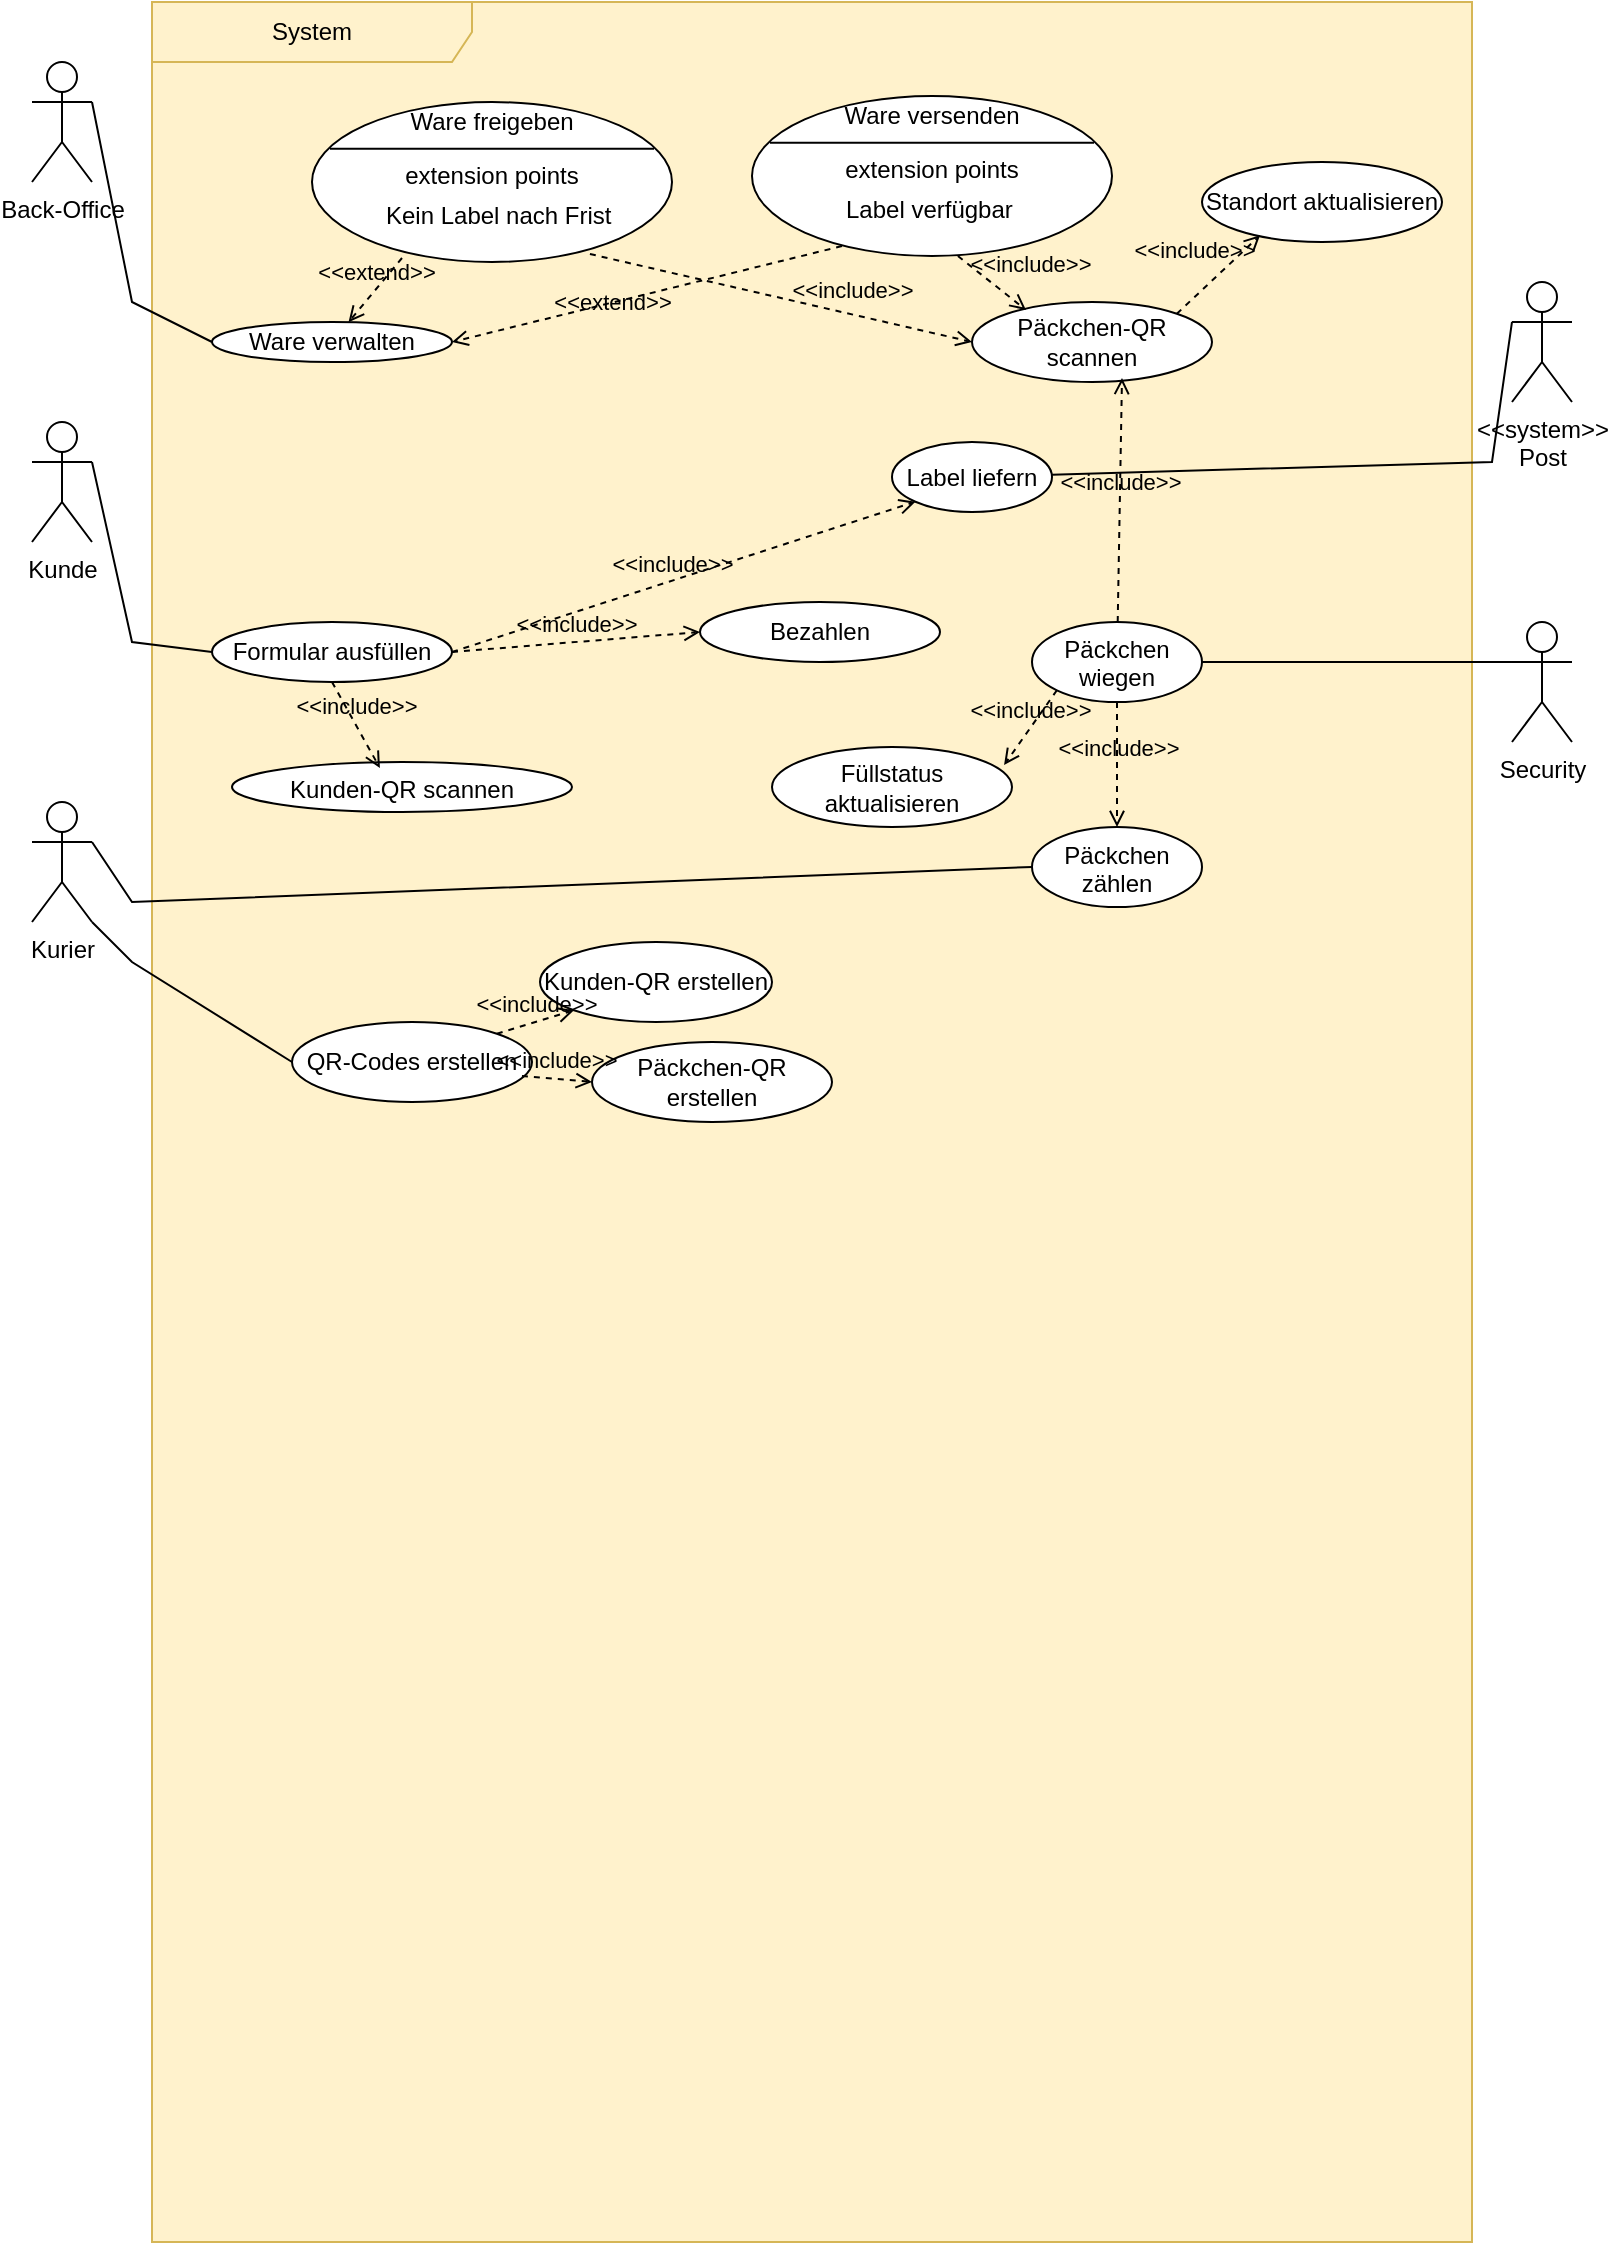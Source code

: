 <mxfile version="22.1.3" type="github">
  <diagram name="Seite-1" id="QL2GSqpA_WiwcAJyHZMA">
    <mxGraphModel dx="1674" dy="706" grid="1" gridSize="10" guides="1" tooltips="1" connect="1" arrows="1" fold="1" page="1" pageScale="1" pageWidth="827" pageHeight="1169" math="0" shadow="0">
      <root>
        <mxCell id="0" />
        <mxCell id="1" parent="0" />
        <mxCell id="UKI22RjMGTlyE8xqwT5Z-11" value="System" style="shape=umlFrame;whiteSpace=wrap;html=1;pointerEvents=0;recursiveResize=0;container=1;collapsible=0;width=160;fillStyle=auto;fillColor=#fff2cc;strokeColor=#d6b656;noLabel=0;gradientColor=none;swimlaneFillColor=#FFF2CC;" vertex="1" parent="1">
          <mxGeometry x="90" y="20" width="660" height="1120" as="geometry" />
        </mxCell>
        <mxCell id="UKI22RjMGTlyE8xqwT5Z-12" value="&lt;div&gt;Kunden-QR scannen&lt;br&gt;&lt;/div&gt;" style="ellipse;whiteSpace=wrap;html=1;verticalAlign=top;" vertex="1" parent="UKI22RjMGTlyE8xqwT5Z-11">
          <mxGeometry x="40" y="380" width="170" height="25" as="geometry" />
        </mxCell>
        <mxCell id="UKI22RjMGTlyE8xqwT5Z-14" value="Päckchen wiegen" style="ellipse;whiteSpace=wrap;html=1;verticalAlign=top;" vertex="1" parent="UKI22RjMGTlyE8xqwT5Z-11">
          <mxGeometry x="440" y="310" width="85" height="40" as="geometry" />
        </mxCell>
        <mxCell id="UKI22RjMGTlyE8xqwT5Z-18" value="Label liefern" style="ellipse;whiteSpace=wrap;html=1;dashed=0;" vertex="1" parent="UKI22RjMGTlyE8xqwT5Z-11">
          <mxGeometry x="370" y="220" width="80" height="35" as="geometry" />
        </mxCell>
        <mxCell id="UKI22RjMGTlyE8xqwT5Z-30" value="QR-Codes erstellen" style="ellipse;whiteSpace=wrap;html=1;" vertex="1" parent="UKI22RjMGTlyE8xqwT5Z-11">
          <mxGeometry x="70" y="510" width="120" height="40" as="geometry" />
        </mxCell>
        <mxCell id="UKI22RjMGTlyE8xqwT5Z-36" value="&amp;lt;&amp;lt;include&amp;gt;&amp;gt;" style="html=1;verticalAlign=bottom;labelBackgroundColor=none;endArrow=open;endFill=0;dashed=1;rounded=0;entryX=0.435;entryY=0.12;entryDx=0;entryDy=0;exitX=0.5;exitY=1;exitDx=0;exitDy=0;entryPerimeter=0;" edge="1" parent="UKI22RjMGTlyE8xqwT5Z-11" source="UKI22RjMGTlyE8xqwT5Z-37" target="UKI22RjMGTlyE8xqwT5Z-12">
          <mxGeometry width="160" relative="1" as="geometry">
            <mxPoint x="210" y="349" as="sourcePoint" />
            <mxPoint x="370" y="349" as="targetPoint" />
          </mxGeometry>
        </mxCell>
        <mxCell id="UKI22RjMGTlyE8xqwT5Z-35" value="&amp;lt;&amp;lt;include&amp;gt;&amp;gt;" style="html=1;verticalAlign=bottom;labelBackgroundColor=none;endArrow=open;endFill=0;dashed=1;rounded=0;entryX=0;entryY=1;entryDx=0;entryDy=0;exitX=1;exitY=0.5;exitDx=0;exitDy=0;" edge="1" parent="UKI22RjMGTlyE8xqwT5Z-11" source="UKI22RjMGTlyE8xqwT5Z-37" target="UKI22RjMGTlyE8xqwT5Z-18">
          <mxGeometry x="-0.051" y="-1" width="160" relative="1" as="geometry">
            <mxPoint x="220" y="280" as="sourcePoint" />
            <mxPoint x="380" y="280" as="targetPoint" />
            <mxPoint as="offset" />
          </mxGeometry>
        </mxCell>
        <mxCell id="UKI22RjMGTlyE8xqwT5Z-37" value="Formular ausfüllen" style="ellipse;whiteSpace=wrap;html=1;" vertex="1" parent="UKI22RjMGTlyE8xqwT5Z-11">
          <mxGeometry x="30" y="310" width="120" height="30" as="geometry" />
        </mxCell>
        <mxCell id="UKI22RjMGTlyE8xqwT5Z-39" value="Bezahlen" style="ellipse;whiteSpace=wrap;html=1;" vertex="1" parent="UKI22RjMGTlyE8xqwT5Z-11">
          <mxGeometry x="274" y="300" width="120" height="30" as="geometry" />
        </mxCell>
        <mxCell id="UKI22RjMGTlyE8xqwT5Z-41" value="Ware verwalten" style="ellipse;whiteSpace=wrap;html=1;" vertex="1" parent="UKI22RjMGTlyE8xqwT5Z-11">
          <mxGeometry x="30" y="160" width="120" height="20" as="geometry" />
        </mxCell>
        <mxCell id="UKI22RjMGTlyE8xqwT5Z-43" value="" style="shape=ellipse;container=1;horizontal=1;horizontalStack=0;resizeParent=1;resizeParentMax=0;resizeLast=0;html=1;dashed=0;collapsible=0;" vertex="1" parent="UKI22RjMGTlyE8xqwT5Z-11">
          <mxGeometry x="80" y="50" width="180" height="80" as="geometry" />
        </mxCell>
        <mxCell id="UKI22RjMGTlyE8xqwT5Z-44" value="Ware freigeben" style="html=1;strokeColor=none;fillColor=none;align=center;verticalAlign=middle;rotatable=0;whiteSpace=wrap;" vertex="1" parent="UKI22RjMGTlyE8xqwT5Z-43">
          <mxGeometry width="180" height="20" as="geometry" />
        </mxCell>
        <mxCell id="UKI22RjMGTlyE8xqwT5Z-45" value="" style="line;strokeWidth=1;fillColor=none;rotatable=0;labelPosition=right;points=[];portConstraint=eastwest;dashed=0;resizeWidth=1;" vertex="1" parent="UKI22RjMGTlyE8xqwT5Z-43">
          <mxGeometry x="9" y="20" width="162" height="6.667" as="geometry" />
        </mxCell>
        <mxCell id="UKI22RjMGTlyE8xqwT5Z-46" value="extension points" style="text;html=1;align=center;verticalAlign=middle;rotatable=0;fillColor=none;strokeColor=none;whiteSpace=wrap;" vertex="1" parent="UKI22RjMGTlyE8xqwT5Z-43">
          <mxGeometry y="26.667" width="180" height="20" as="geometry" />
        </mxCell>
        <mxCell id="UKI22RjMGTlyE8xqwT5Z-47" value="Kein Label nach Frist" style="text;html=1;align=left;verticalAlign=middle;rotatable=0;spacingLeft=25;fillColor=none;strokeColor=none;whiteSpace=wrap;" vertex="1" parent="UKI22RjMGTlyE8xqwT5Z-43">
          <mxGeometry x="10" y="46.67" width="170" height="20" as="geometry" />
        </mxCell>
        <mxCell id="UKI22RjMGTlyE8xqwT5Z-40" value="&amp;lt;&amp;lt;include&amp;gt;&amp;gt;" style="html=1;verticalAlign=bottom;labelBackgroundColor=none;endArrow=open;endFill=0;dashed=1;rounded=0;entryX=0;entryY=0.5;entryDx=0;entryDy=0;exitX=1;exitY=0.5;exitDx=0;exitDy=0;" edge="1" parent="UKI22RjMGTlyE8xqwT5Z-11" source="UKI22RjMGTlyE8xqwT5Z-37" target="UKI22RjMGTlyE8xqwT5Z-39">
          <mxGeometry width="160" relative="1" as="geometry">
            <mxPoint x="170" y="330" as="sourcePoint" />
            <mxPoint x="440" y="385" as="targetPoint" />
          </mxGeometry>
        </mxCell>
        <mxCell id="UKI22RjMGTlyE8xqwT5Z-63" value="&amp;lt;&amp;lt;extend&amp;gt;&amp;gt;" style="html=1;verticalAlign=bottom;labelBackgroundColor=none;endArrow=open;endFill=0;dashed=1;rounded=0;exitX=0.25;exitY=0.975;exitDx=0;exitDy=0;exitPerimeter=0;" edge="1" parent="UKI22RjMGTlyE8xqwT5Z-11" source="UKI22RjMGTlyE8xqwT5Z-43" target="UKI22RjMGTlyE8xqwT5Z-41">
          <mxGeometry width="160" relative="1" as="geometry">
            <mxPoint x="440" y="310" as="sourcePoint" />
            <mxPoint x="600" y="310" as="targetPoint" />
          </mxGeometry>
        </mxCell>
        <mxCell id="UKI22RjMGTlyE8xqwT5Z-65" value="Päckchen-QR scannen" style="ellipse;whiteSpace=wrap;html=1;" vertex="1" parent="UKI22RjMGTlyE8xqwT5Z-11">
          <mxGeometry x="410" y="150" width="120" height="40" as="geometry" />
        </mxCell>
        <mxCell id="UKI22RjMGTlyE8xqwT5Z-66" value="Füllstatus aktualisieren" style="ellipse;whiteSpace=wrap;html=1;" vertex="1" parent="UKI22RjMGTlyE8xqwT5Z-11">
          <mxGeometry x="310" y="372.5" width="120" height="40" as="geometry" />
        </mxCell>
        <mxCell id="UKI22RjMGTlyE8xqwT5Z-67" value="&amp;lt;&amp;lt;include&amp;gt;&amp;gt;" style="html=1;verticalAlign=bottom;labelBackgroundColor=none;endArrow=open;endFill=0;dashed=1;rounded=0;entryX=0.967;entryY=0.225;entryDx=0;entryDy=0;exitX=0;exitY=1;exitDx=0;exitDy=0;entryPerimeter=0;" edge="1" parent="UKI22RjMGTlyE8xqwT5Z-11" source="UKI22RjMGTlyE8xqwT5Z-14" target="UKI22RjMGTlyE8xqwT5Z-66">
          <mxGeometry width="160" relative="1" as="geometry">
            <mxPoint x="410" y="449" as="sourcePoint" />
            <mxPoint x="498" y="380" as="targetPoint" />
          </mxGeometry>
        </mxCell>
        <mxCell id="UKI22RjMGTlyE8xqwT5Z-68" value="&amp;lt;&amp;lt;include&amp;gt;&amp;gt;" style="html=1;verticalAlign=bottom;labelBackgroundColor=none;endArrow=open;endFill=0;dashed=1;rounded=0;entryX=0.625;entryY=0.95;entryDx=0;entryDy=0;entryPerimeter=0;" edge="1" parent="UKI22RjMGTlyE8xqwT5Z-11" source="UKI22RjMGTlyE8xqwT5Z-14" target="UKI22RjMGTlyE8xqwT5Z-65">
          <mxGeometry width="160" relative="1" as="geometry">
            <mxPoint x="153" y="340" as="sourcePoint" />
            <mxPoint x="284" y="325" as="targetPoint" />
          </mxGeometry>
        </mxCell>
        <mxCell id="UKI22RjMGTlyE8xqwT5Z-69" value="&amp;lt;&amp;lt;include&amp;gt;&amp;gt;" style="html=1;verticalAlign=bottom;labelBackgroundColor=none;endArrow=open;endFill=0;dashed=1;rounded=0;entryX=0;entryY=0.5;entryDx=0;entryDy=0;exitX=0.772;exitY=0.95;exitDx=0;exitDy=0;exitPerimeter=0;" edge="1" parent="UKI22RjMGTlyE8xqwT5Z-11" source="UKI22RjMGTlyE8xqwT5Z-43" target="UKI22RjMGTlyE8xqwT5Z-65">
          <mxGeometry x="0.363" y="3" width="160" relative="1" as="geometry">
            <mxPoint x="218" y="399" as="sourcePoint" />
            <mxPoint x="450" y="340" as="targetPoint" />
            <mxPoint as="offset" />
          </mxGeometry>
        </mxCell>
        <mxCell id="UKI22RjMGTlyE8xqwT5Z-71" value="Standort aktualisieren" style="ellipse;whiteSpace=wrap;html=1;" vertex="1" parent="UKI22RjMGTlyE8xqwT5Z-11">
          <mxGeometry x="525" y="80" width="120" height="40" as="geometry" />
        </mxCell>
        <mxCell id="UKI22RjMGTlyE8xqwT5Z-72" value="&amp;lt;&amp;lt;include&amp;gt;&amp;gt;" style="html=1;verticalAlign=bottom;labelBackgroundColor=none;endArrow=open;endFill=0;dashed=1;rounded=0;entryX=0.242;entryY=0.917;entryDx=0;entryDy=0;exitX=1;exitY=0;exitDx=0;exitDy=0;entryPerimeter=0;" edge="1" parent="UKI22RjMGTlyE8xqwT5Z-11" source="UKI22RjMGTlyE8xqwT5Z-65" target="UKI22RjMGTlyE8xqwT5Z-71">
          <mxGeometry x="-0.235" y="11" width="160" relative="1" as="geometry">
            <mxPoint x="153" y="340" as="sourcePoint" />
            <mxPoint x="284" y="325" as="targetPoint" />
            <mxPoint as="offset" />
          </mxGeometry>
        </mxCell>
        <mxCell id="UKI22RjMGTlyE8xqwT5Z-74" value="Päckchen zählen" style="ellipse;whiteSpace=wrap;html=1;verticalAlign=top;" vertex="1" parent="UKI22RjMGTlyE8xqwT5Z-11">
          <mxGeometry x="440" y="412.5" width="85" height="40" as="geometry" />
        </mxCell>
        <mxCell id="UKI22RjMGTlyE8xqwT5Z-75" value="&amp;lt;&amp;lt;include&amp;gt;&amp;gt;" style="html=1;verticalAlign=bottom;labelBackgroundColor=none;endArrow=open;endFill=0;dashed=1;rounded=0;entryX=0.5;entryY=0;entryDx=0;entryDy=0;exitX=0.5;exitY=1;exitDx=0;exitDy=0;" edge="1" parent="UKI22RjMGTlyE8xqwT5Z-11" source="UKI22RjMGTlyE8xqwT5Z-14" target="UKI22RjMGTlyE8xqwT5Z-74">
          <mxGeometry width="160" relative="1" as="geometry">
            <mxPoint x="463" y="354" as="sourcePoint" />
            <mxPoint x="436" y="392" as="targetPoint" />
          </mxGeometry>
        </mxCell>
        <mxCell id="UKI22RjMGTlyE8xqwT5Z-81" value="Kunden-QR erstellen" style="ellipse;whiteSpace=wrap;html=1;" vertex="1" parent="UKI22RjMGTlyE8xqwT5Z-11">
          <mxGeometry x="194" y="470" width="116" height="40" as="geometry" />
        </mxCell>
        <mxCell id="UKI22RjMGTlyE8xqwT5Z-80" value="Päckchen-QR erstellen" style="ellipse;whiteSpace=wrap;html=1;" vertex="1" parent="UKI22RjMGTlyE8xqwT5Z-11">
          <mxGeometry x="220" y="520" width="120" height="40" as="geometry" />
        </mxCell>
        <mxCell id="UKI22RjMGTlyE8xqwT5Z-82" value="&amp;lt;&amp;lt;include&amp;gt;&amp;gt;" style="html=1;verticalAlign=bottom;labelBackgroundColor=none;endArrow=open;endFill=0;dashed=1;rounded=0;entryX=0;entryY=0.5;entryDx=0;entryDy=0;exitX=0.958;exitY=0.675;exitDx=0;exitDy=0;exitPerimeter=0;" edge="1" parent="UKI22RjMGTlyE8xqwT5Z-11" source="UKI22RjMGTlyE8xqwT5Z-30" target="UKI22RjMGTlyE8xqwT5Z-80">
          <mxGeometry width="160" relative="1" as="geometry">
            <mxPoint x="193" y="640" as="sourcePoint" />
            <mxPoint x="324" y="625" as="targetPoint" />
          </mxGeometry>
        </mxCell>
        <mxCell id="UKI22RjMGTlyE8xqwT5Z-83" value="&amp;lt;&amp;lt;include&amp;gt;&amp;gt;" style="html=1;verticalAlign=bottom;labelBackgroundColor=none;endArrow=open;endFill=0;dashed=1;rounded=0;entryX=0;entryY=1;entryDx=0;entryDy=0;exitX=1;exitY=0;exitDx=0;exitDy=0;" edge="1" parent="UKI22RjMGTlyE8xqwT5Z-11" source="UKI22RjMGTlyE8xqwT5Z-30" target="UKI22RjMGTlyE8xqwT5Z-81">
          <mxGeometry width="160" relative="1" as="geometry">
            <mxPoint x="195" y="547" as="sourcePoint" />
            <mxPoint x="231" y="559" as="targetPoint" />
          </mxGeometry>
        </mxCell>
        <mxCell id="UKI22RjMGTlyE8xqwT5Z-2" value="Back-Office" style="shape=umlActor;verticalLabelPosition=bottom;verticalAlign=top;html=1;" vertex="1" parent="1">
          <mxGeometry x="30" y="50" width="30" height="60" as="geometry" />
        </mxCell>
        <mxCell id="UKI22RjMGTlyE8xqwT5Z-3" value="Security" style="shape=umlActor;verticalLabelPosition=bottom;verticalAlign=top;html=1;" vertex="1" parent="1">
          <mxGeometry x="770" y="330" width="30" height="60" as="geometry" />
        </mxCell>
        <mxCell id="UKI22RjMGTlyE8xqwT5Z-4" value="Kunde" style="shape=umlActor;verticalLabelPosition=bottom;verticalAlign=top;html=1;" vertex="1" parent="1">
          <mxGeometry x="30" y="230" width="30" height="60" as="geometry" />
        </mxCell>
        <mxCell id="UKI22RjMGTlyE8xqwT5Z-5" value="Kurier" style="shape=umlActor;verticalLabelPosition=bottom;verticalAlign=top;html=1;" vertex="1" parent="1">
          <mxGeometry x="30" y="420" width="30" height="60" as="geometry" />
        </mxCell>
        <mxCell id="UKI22RjMGTlyE8xqwT5Z-25" value="" style="endArrow=none;html=1;rounded=0;entryX=0;entryY=0.333;entryDx=0;entryDy=0;entryPerimeter=0;exitX=1;exitY=0.5;exitDx=0;exitDy=0;" edge="1" parent="1" source="UKI22RjMGTlyE8xqwT5Z-14" target="UKI22RjMGTlyE8xqwT5Z-3">
          <mxGeometry width="50" height="50" relative="1" as="geometry">
            <mxPoint x="670" y="440" as="sourcePoint" />
            <mxPoint x="630" y="490" as="targetPoint" />
          </mxGeometry>
        </mxCell>
        <mxCell id="UKI22RjMGTlyE8xqwT5Z-26" value="" style="endArrow=none;html=1;rounded=0;entryX=0;entryY=0.333;entryDx=0;entryDy=0;entryPerimeter=0;" edge="1" parent="1" source="UKI22RjMGTlyE8xqwT5Z-18" target="UKI22RjMGTlyE8xqwT5Z-27">
          <mxGeometry width="50" height="50" relative="1" as="geometry">
            <mxPoint x="580" y="540" as="sourcePoint" />
            <mxPoint x="652.08" y="304.03" as="targetPoint" />
            <Array as="points">
              <mxPoint x="760" y="250" />
            </Array>
          </mxGeometry>
        </mxCell>
        <mxCell id="UKI22RjMGTlyE8xqwT5Z-27" value="&lt;div&gt;&amp;lt;&amp;lt;system&amp;gt;&amp;gt;&lt;/div&gt;&lt;div&gt;Post&lt;br&gt;&lt;/div&gt;" style="shape=umlActor;verticalLabelPosition=bottom;verticalAlign=top;html=1;" vertex="1" parent="1">
          <mxGeometry x="770.0" y="160" width="30" height="60" as="geometry" />
        </mxCell>
        <mxCell id="UKI22RjMGTlyE8xqwT5Z-38" value="" style="endArrow=none;html=1;rounded=0;entryX=0;entryY=0.5;entryDx=0;entryDy=0;exitX=1;exitY=0.333;exitDx=0;exitDy=0;exitPerimeter=0;" edge="1" parent="1" source="UKI22RjMGTlyE8xqwT5Z-4" target="UKI22RjMGTlyE8xqwT5Z-37">
          <mxGeometry width="50" height="50" relative="1" as="geometry">
            <mxPoint x="60" y="500" as="sourcePoint" />
            <mxPoint x="130" y="500" as="targetPoint" />
            <Array as="points">
              <mxPoint x="80" y="340" />
            </Array>
          </mxGeometry>
        </mxCell>
        <mxCell id="UKI22RjMGTlyE8xqwT5Z-42" value="" style="endArrow=none;html=1;rounded=0;entryX=0;entryY=0.5;entryDx=0;entryDy=0;exitX=1;exitY=0.333;exitDx=0;exitDy=0;exitPerimeter=0;" edge="1" parent="1" source="UKI22RjMGTlyE8xqwT5Z-2" target="UKI22RjMGTlyE8xqwT5Z-41">
          <mxGeometry width="50" height="50" relative="1" as="geometry">
            <mxPoint x="70" y="380" as="sourcePoint" />
            <mxPoint x="130" y="390" as="targetPoint" />
            <Array as="points">
              <mxPoint x="80" y="170" />
            </Array>
          </mxGeometry>
        </mxCell>
        <mxCell id="UKI22RjMGTlyE8xqwT5Z-58" value="" style="shape=ellipse;container=1;horizontal=1;horizontalStack=0;resizeParent=1;resizeParentMax=0;resizeLast=0;html=1;dashed=0;collapsible=0;" vertex="1" parent="1">
          <mxGeometry x="390" y="67" width="180" height="80" as="geometry" />
        </mxCell>
        <mxCell id="UKI22RjMGTlyE8xqwT5Z-59" value="Ware versenden" style="html=1;strokeColor=none;fillColor=none;align=center;verticalAlign=middle;rotatable=0;whiteSpace=wrap;" vertex="1" parent="UKI22RjMGTlyE8xqwT5Z-58">
          <mxGeometry width="180" height="20" as="geometry" />
        </mxCell>
        <mxCell id="UKI22RjMGTlyE8xqwT5Z-60" value="" style="line;strokeWidth=1;fillColor=none;rotatable=0;labelPosition=right;points=[];portConstraint=eastwest;dashed=0;resizeWidth=1;" vertex="1" parent="UKI22RjMGTlyE8xqwT5Z-58">
          <mxGeometry x="9" y="20" width="162" height="6.667" as="geometry" />
        </mxCell>
        <mxCell id="UKI22RjMGTlyE8xqwT5Z-61" value="extension points" style="text;html=1;align=center;verticalAlign=middle;rotatable=0;fillColor=none;strokeColor=none;whiteSpace=wrap;" vertex="1" parent="UKI22RjMGTlyE8xqwT5Z-58">
          <mxGeometry y="26.667" width="180" height="20" as="geometry" />
        </mxCell>
        <mxCell id="UKI22RjMGTlyE8xqwT5Z-62" value="Label verfügbar" style="text;html=1;align=left;verticalAlign=middle;rotatable=0;spacingLeft=25;fillColor=none;strokeColor=none;whiteSpace=wrap;" vertex="1" parent="UKI22RjMGTlyE8xqwT5Z-58">
          <mxGeometry x="20" y="46.67" width="160" height="20" as="geometry" />
        </mxCell>
        <mxCell id="UKI22RjMGTlyE8xqwT5Z-64" value="&amp;lt;&amp;lt;extend&amp;gt;&amp;gt;" style="html=1;verticalAlign=bottom;labelBackgroundColor=none;endArrow=open;endFill=0;dashed=1;rounded=0;exitX=0.25;exitY=0.938;exitDx=0;exitDy=0;exitPerimeter=0;entryX=1;entryY=0.5;entryDx=0;entryDy=0;" edge="1" parent="1" source="UKI22RjMGTlyE8xqwT5Z-58" target="UKI22RjMGTlyE8xqwT5Z-41">
          <mxGeometry x="0.198" y="8" width="160" relative="1" as="geometry">
            <mxPoint x="225" y="278" as="sourcePoint" />
            <mxPoint x="198" y="310" as="targetPoint" />
            <mxPoint as="offset" />
          </mxGeometry>
        </mxCell>
        <mxCell id="UKI22RjMGTlyE8xqwT5Z-70" value="&amp;lt;&amp;lt;include&amp;gt;&amp;gt;" style="html=1;verticalAlign=bottom;labelBackgroundColor=none;endArrow=open;endFill=0;dashed=1;rounded=0;entryX=0.225;entryY=0.1;entryDx=0;entryDy=0;exitX=0.572;exitY=1;exitDx=0;exitDy=0;exitPerimeter=0;entryPerimeter=0;" edge="1" parent="1" source="UKI22RjMGTlyE8xqwT5Z-58" target="UKI22RjMGTlyE8xqwT5Z-65">
          <mxGeometry x="0.677" y="12" width="160" relative="1" as="geometry">
            <mxPoint x="319" y="156" as="sourcePoint" />
            <mxPoint x="510" y="210" as="targetPoint" />
            <mxPoint as="offset" />
          </mxGeometry>
        </mxCell>
        <mxCell id="UKI22RjMGTlyE8xqwT5Z-77" value="" style="endArrow=none;html=1;rounded=0;exitX=1;exitY=1;exitDx=0;exitDy=0;exitPerimeter=0;entryX=0;entryY=0.5;entryDx=0;entryDy=0;" edge="1" parent="1" source="UKI22RjMGTlyE8xqwT5Z-5" target="UKI22RjMGTlyE8xqwT5Z-30">
          <mxGeometry width="50" height="50" relative="1" as="geometry">
            <mxPoint x="70" y="260" as="sourcePoint" />
            <mxPoint x="377.5" y="550" as="targetPoint" />
            <Array as="points">
              <mxPoint x="80" y="500" />
            </Array>
          </mxGeometry>
        </mxCell>
        <mxCell id="UKI22RjMGTlyE8xqwT5Z-85" value="" style="endArrow=none;html=1;rounded=0;exitX=1;exitY=0.333;exitDx=0;exitDy=0;exitPerimeter=0;entryX=0;entryY=0.5;entryDx=0;entryDy=0;" edge="1" parent="1" source="UKI22RjMGTlyE8xqwT5Z-5" target="UKI22RjMGTlyE8xqwT5Z-74">
          <mxGeometry width="50" height="50" relative="1" as="geometry">
            <mxPoint x="70" y="490" as="sourcePoint" />
            <mxPoint x="170" y="560" as="targetPoint" />
            <Array as="points">
              <mxPoint x="80" y="470" />
            </Array>
          </mxGeometry>
        </mxCell>
      </root>
    </mxGraphModel>
  </diagram>
</mxfile>
